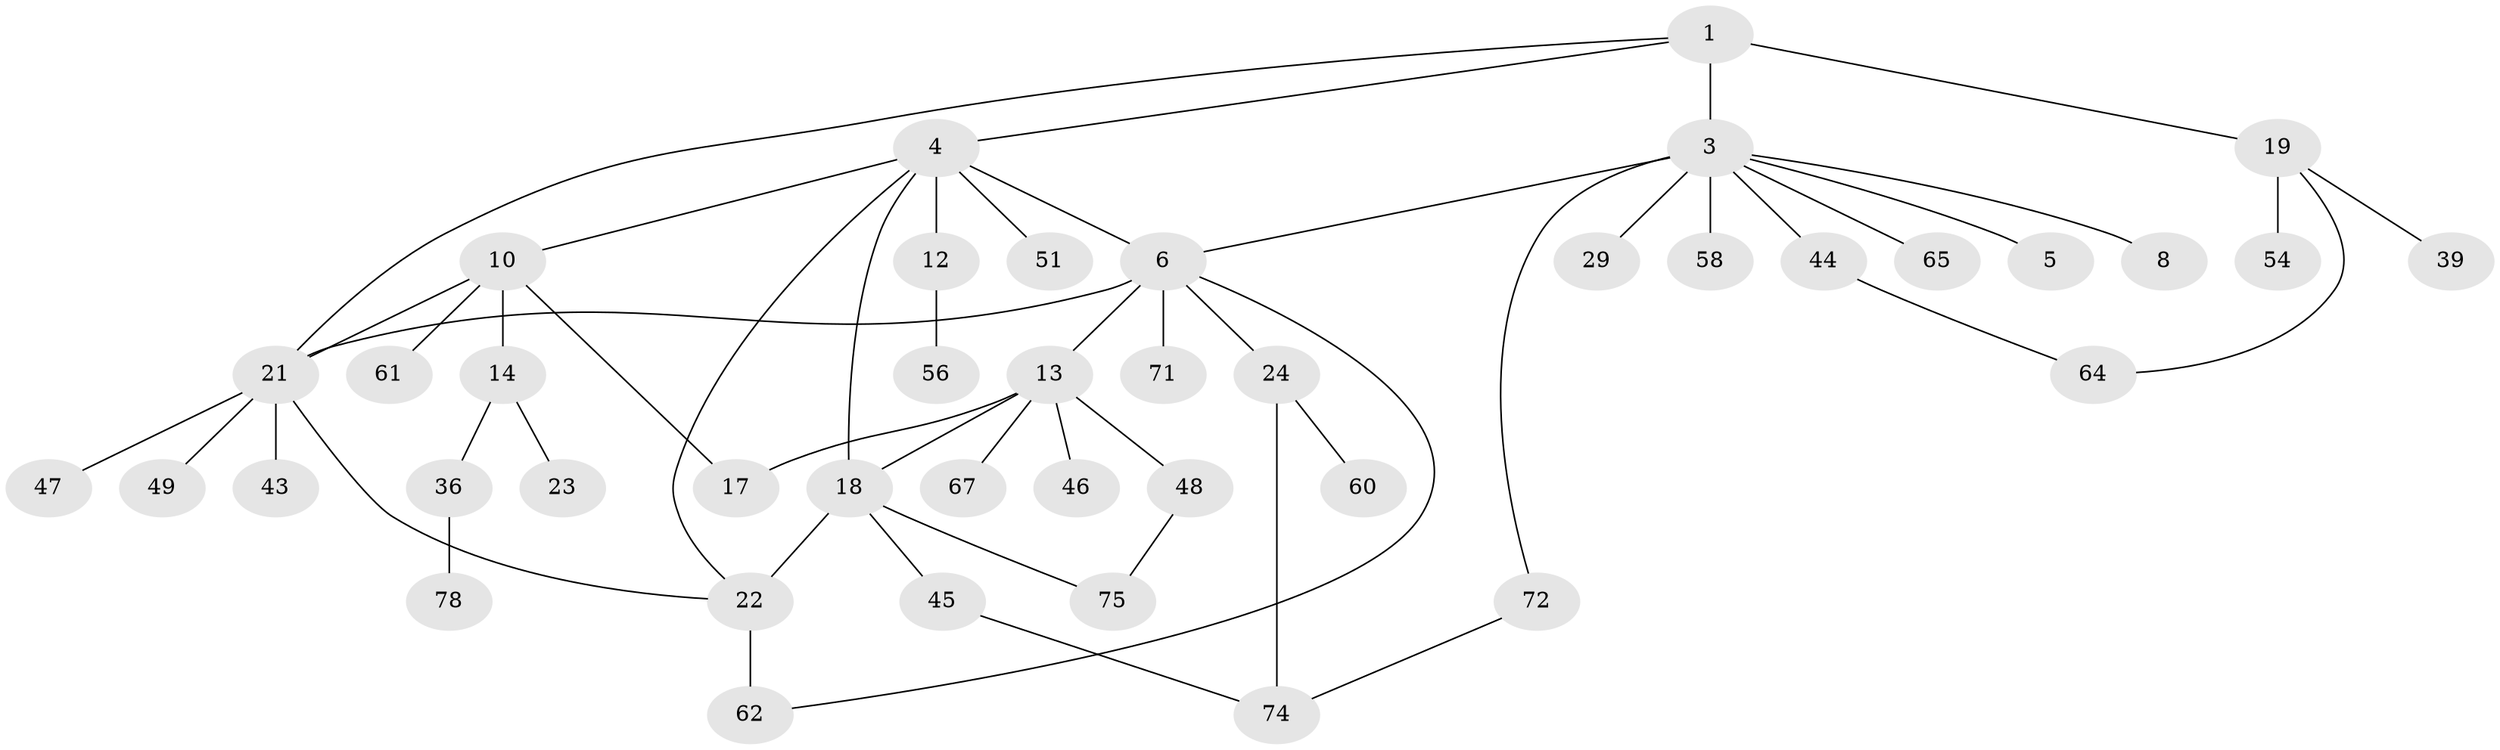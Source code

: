 // original degree distribution, {3: 0.11764705882352941, 4: 0.08235294117647059, 7: 0.011764705882352941, 5: 0.10588235294117647, 1: 0.3764705882352941, 2: 0.29411764705882354, 6: 0.011764705882352941}
// Generated by graph-tools (version 1.1) at 2025/17/03/04/25 18:17:12]
// undirected, 42 vertices, 53 edges
graph export_dot {
graph [start="1"]
  node [color=gray90,style=filled];
  1 [super="+2"];
  3 [super="+25+9+15"];
  4 [super="+7"];
  5;
  6 [super="+16+11"];
  8 [super="+28"];
  10 [super="+55+38"];
  12 [super="+53"];
  13 [super="+69+27+20"];
  14 [super="+59+30"];
  17 [super="+84"];
  18;
  19 [super="+37+32+70"];
  21 [super="+73+35"];
  22 [super="+79+33+31"];
  23;
  24;
  29 [super="+42"];
  36;
  39;
  43;
  44;
  45;
  46 [super="+50"];
  47;
  48;
  49;
  51;
  54;
  56;
  58;
  60;
  61;
  62;
  64;
  65;
  67;
  71;
  72 [super="+81"];
  74 [super="+77"];
  75 [super="+76"];
  78 [super="+80"];
  1 -- 4;
  1 -- 3;
  1 -- 19 [weight=2];
  1 -- 21;
  3 -- 5;
  3 -- 8;
  3 -- 29 [weight=2];
  3 -- 65;
  3 -- 44;
  3 -- 72;
  3 -- 6;
  3 -- 58;
  4 -- 6;
  4 -- 10;
  4 -- 12;
  4 -- 18;
  4 -- 51;
  4 -- 22;
  6 -- 24;
  6 -- 21;
  6 -- 71;
  6 -- 62;
  6 -- 13;
  10 -- 14;
  10 -- 17;
  10 -- 61;
  10 -- 21;
  12 -- 56;
  13 -- 48;
  13 -- 17;
  13 -- 18;
  13 -- 67;
  13 -- 46;
  14 -- 23;
  14 -- 36;
  18 -- 22;
  18 -- 45;
  18 -- 75;
  19 -- 64;
  19 -- 54;
  19 -- 39;
  21 -- 43;
  21 -- 47;
  21 -- 49;
  21 -- 22;
  22 -- 62 [weight=2];
  24 -- 60;
  24 -- 74;
  36 -- 78;
  44 -- 64;
  45 -- 74;
  48 -- 75;
  72 -- 74;
}
